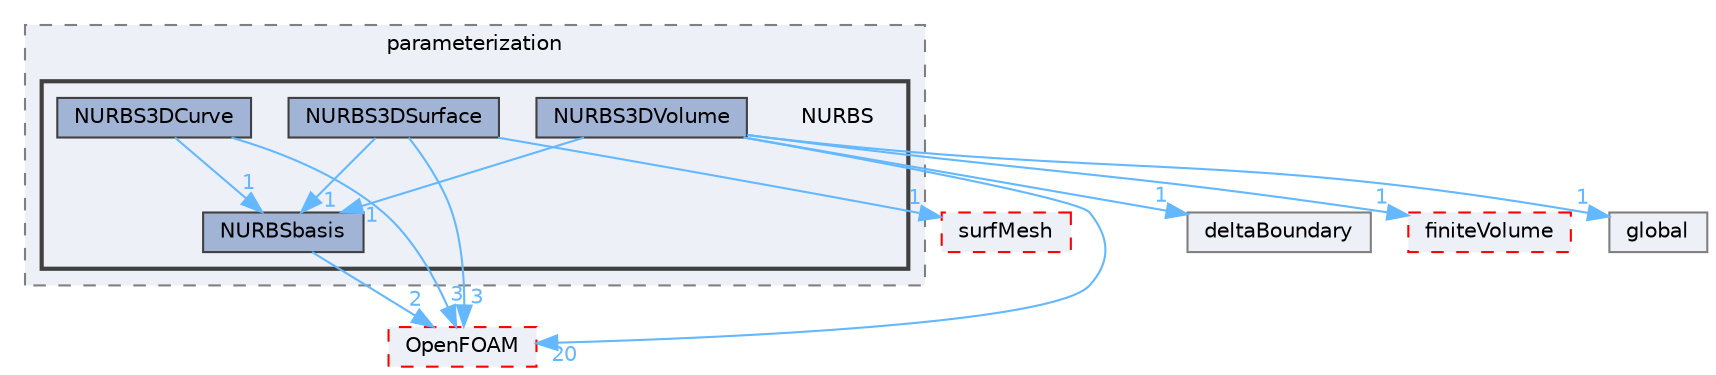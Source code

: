 digraph "src/optimisation/adjointOptimisation/adjoint/parameterization/NURBS"
{
 // LATEX_PDF_SIZE
  bgcolor="transparent";
  edge [fontname=Helvetica,fontsize=10,labelfontname=Helvetica,labelfontsize=10];
  node [fontname=Helvetica,fontsize=10,shape=box,height=0.2,width=0.4];
  compound=true
  subgraph clusterdir_b99de617d441e60a7bad4cdf0a5e480b {
    graph [ bgcolor="#edf0f7", pencolor="grey50", label="parameterization", fontname=Helvetica,fontsize=10 style="filled,dashed", URL="dir_b99de617d441e60a7bad4cdf0a5e480b.html",tooltip=""]
  subgraph clusterdir_e9c807a621f0bc0251c51ef6c4440316 {
    graph [ bgcolor="#edf0f7", pencolor="grey25", label="", fontname=Helvetica,fontsize=10 style="filled,bold", URL="dir_e9c807a621f0bc0251c51ef6c4440316.html",tooltip=""]
    dir_e9c807a621f0bc0251c51ef6c4440316 [shape=plaintext, label="NURBS"];
  dir_c13033ad709a59011d81d34037aad669 [label="NURBS3DCurve", fillcolor="#a2b4d6", color="grey25", style="filled", URL="dir_c13033ad709a59011d81d34037aad669.html",tooltip=""];
  dir_872c578f2c685b27f90a2182e2ef13bb [label="NURBS3DSurface", fillcolor="#a2b4d6", color="grey25", style="filled", URL="dir_872c578f2c685b27f90a2182e2ef13bb.html",tooltip=""];
  dir_51d3ac40deae63dc5bcad6c091ae8c81 [label="NURBS3DVolume", fillcolor="#a2b4d6", color="grey25", style="filled", URL="dir_51d3ac40deae63dc5bcad6c091ae8c81.html",tooltip=""];
  dir_bb4c7d53b41519560a44ff16962c4c01 [label="NURBSbasis", fillcolor="#a2b4d6", color="grey25", style="filled", URL="dir_bb4c7d53b41519560a44ff16962c4c01.html",tooltip=""];
  }
  }
  dir_c5473ff19b20e6ec4dfe5c310b3778a8 [label="OpenFOAM", fillcolor="#edf0f7", color="red", style="filled,dashed", URL="dir_c5473ff19b20e6ec4dfe5c310b3778a8.html",tooltip=""];
  dir_0a88fe22feb23ce5f078a04a1df67721 [label="surfMesh", fillcolor="#edf0f7", color="red", style="filled,dashed", URL="dir_0a88fe22feb23ce5f078a04a1df67721.html",tooltip=""];
  dir_b2bffebd305523ae74de52534349e8c7 [label="deltaBoundary", fillcolor="#edf0f7", color="grey50", style="filled", URL="dir_b2bffebd305523ae74de52534349e8c7.html",tooltip=""];
  dir_9bd15774b555cf7259a6fa18f99fe99b [label="finiteVolume", fillcolor="#edf0f7", color="red", style="filled,dashed", URL="dir_9bd15774b555cf7259a6fa18f99fe99b.html",tooltip=""];
  dir_dd56dc4c5f6c51768e20e60d3fce2a94 [label="global", fillcolor="#edf0f7", color="grey50", style="filled", URL="dir_dd56dc4c5f6c51768e20e60d3fce2a94.html",tooltip=""];
  dir_c13033ad709a59011d81d34037aad669->dir_bb4c7d53b41519560a44ff16962c4c01 [headlabel="1", labeldistance=1.5 headhref="dir_002635_002639.html" href="dir_002635_002639.html" color="steelblue1" fontcolor="steelblue1"];
  dir_c13033ad709a59011d81d34037aad669->dir_c5473ff19b20e6ec4dfe5c310b3778a8 [headlabel="3", labeldistance=1.5 headhref="dir_002635_002695.html" href="dir_002635_002695.html" color="steelblue1" fontcolor="steelblue1"];
  dir_872c578f2c685b27f90a2182e2ef13bb->dir_0a88fe22feb23ce5f078a04a1df67721 [headlabel="1", labeldistance=1.5 headhref="dir_002636_003891.html" href="dir_002636_003891.html" color="steelblue1" fontcolor="steelblue1"];
  dir_872c578f2c685b27f90a2182e2ef13bb->dir_bb4c7d53b41519560a44ff16962c4c01 [headlabel="1", labeldistance=1.5 headhref="dir_002636_002639.html" href="dir_002636_002639.html" color="steelblue1" fontcolor="steelblue1"];
  dir_872c578f2c685b27f90a2182e2ef13bb->dir_c5473ff19b20e6ec4dfe5c310b3778a8 [headlabel="3", labeldistance=1.5 headhref="dir_002636_002695.html" href="dir_002636_002695.html" color="steelblue1" fontcolor="steelblue1"];
  dir_51d3ac40deae63dc5bcad6c091ae8c81->dir_c5473ff19b20e6ec4dfe5c310b3778a8 [headlabel="20", labeldistance=1.5 headhref="dir_002637_002695.html" href="dir_002637_002695.html" color="steelblue1" fontcolor="steelblue1"];
  dir_51d3ac40deae63dc5bcad6c091ae8c81->dir_b2bffebd305523ae74de52534349e8c7 [headlabel="1", labeldistance=1.5 headhref="dir_002637_000839.html" href="dir_002637_000839.html" color="steelblue1" fontcolor="steelblue1"];
  dir_51d3ac40deae63dc5bcad6c091ae8c81->dir_9bd15774b555cf7259a6fa18f99fe99b [headlabel="1", labeldistance=1.5 headhref="dir_002637_001387.html" href="dir_002637_001387.html" color="steelblue1" fontcolor="steelblue1"];
  dir_51d3ac40deae63dc5bcad6c091ae8c81->dir_bb4c7d53b41519560a44ff16962c4c01 [headlabel="1", labeldistance=1.5 headhref="dir_002637_002639.html" href="dir_002637_002639.html" color="steelblue1" fontcolor="steelblue1"];
  dir_51d3ac40deae63dc5bcad6c091ae8c81->dir_dd56dc4c5f6c51768e20e60d3fce2a94 [headlabel="1", labeldistance=1.5 headhref="dir_002637_001646.html" href="dir_002637_001646.html" color="steelblue1" fontcolor="steelblue1"];
  dir_bb4c7d53b41519560a44ff16962c4c01->dir_c5473ff19b20e6ec4dfe5c310b3778a8 [headlabel="2", labeldistance=1.5 headhref="dir_002639_002695.html" href="dir_002639_002695.html" color="steelblue1" fontcolor="steelblue1"];
}

